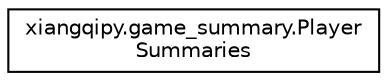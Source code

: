digraph "Graphical Class Hierarchy"
{
 // LATEX_PDF_SIZE
  edge [fontname="Helvetica",fontsize="10",labelfontname="Helvetica",labelfontsize="10"];
  node [fontname="Helvetica",fontsize="10",shape=record];
  rankdir="LR";
  Node0 [label="xiangqipy.game_summary.Player\lSummaries",height=0.2,width=0.4,color="black", fillcolor="white", style="filled",URL="$classxiangqipy_1_1game__summary_1_1PlayerSummaries.html",tooltip="A data container for holding one PlayerSummary for each player in a Game."];
}
